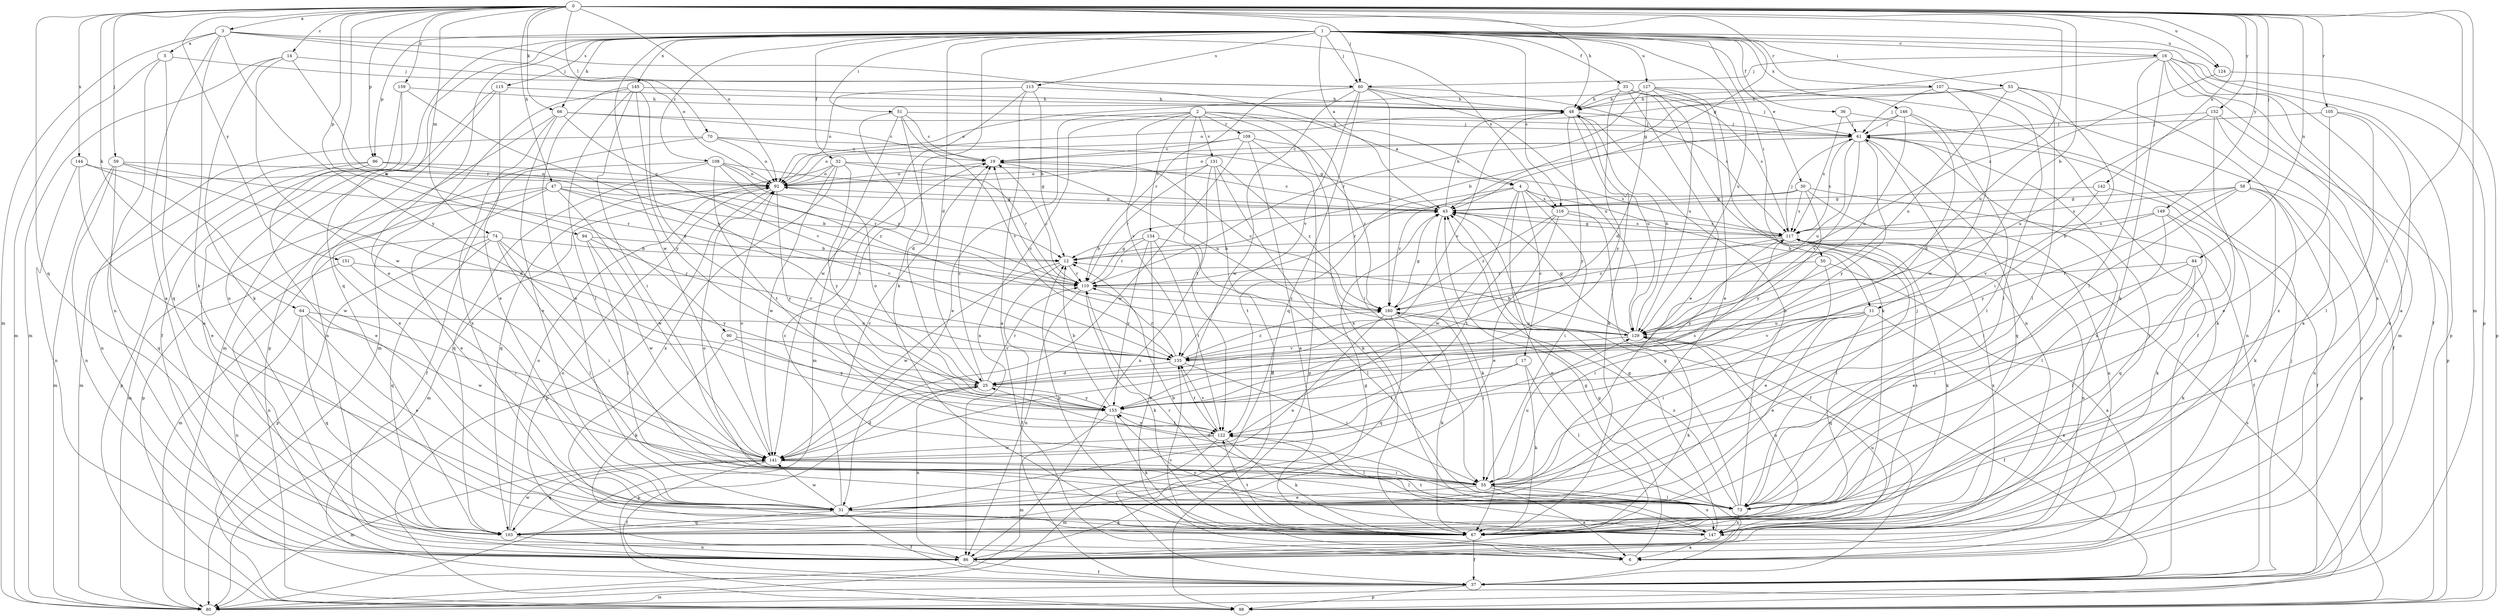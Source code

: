 strict digraph  {
0;
1;
2;
3;
4;
5;
6;
11;
12;
14;
16;
17;
19;
25;
30;
31;
32;
33;
36;
37;
43;
47;
48;
50;
51;
53;
55;
58;
59;
60;
61;
64;
66;
67;
70;
73;
74;
80;
84;
86;
90;
92;
94;
96;
98;
103;
105;
107;
108;
109;
110;
113;
115;
116;
117;
122;
124;
127;
129;
131;
134;
135;
141;
142;
144;
145;
146;
147;
149;
151;
152;
153;
159;
160;
0 -> 3  [label=a];
0 -> 11  [label=b];
0 -> 14  [label=c];
0 -> 43  [label=g];
0 -> 47  [label=h];
0 -> 48  [label=h];
0 -> 58  [label=j];
0 -> 59  [label=j];
0 -> 60  [label=j];
0 -> 64  [label=k];
0 -> 66  [label=k];
0 -> 70  [label=l];
0 -> 73  [label=l];
0 -> 74  [label=m];
0 -> 80  [label=m];
0 -> 84  [label=n];
0 -> 90  [label=o];
0 -> 92  [label=o];
0 -> 94  [label=p];
0 -> 96  [label=p];
0 -> 103  [label=q];
0 -> 105  [label=r];
0 -> 124  [label=u];
0 -> 142  [label=x];
0 -> 144  [label=x];
0 -> 149  [label=y];
0 -> 151  [label=y];
0 -> 152  [label=y];
0 -> 159  [label=z];
0 -> 160  [label=z];
1 -> 4  [label=a];
1 -> 16  [label=c];
1 -> 25  [label=d];
1 -> 30  [label=e];
1 -> 31  [label=e];
1 -> 32  [label=f];
1 -> 33  [label=f];
1 -> 36  [label=f];
1 -> 50  [label=i];
1 -> 51  [label=i];
1 -> 53  [label=i];
1 -> 60  [label=j];
1 -> 66  [label=k];
1 -> 67  [label=k];
1 -> 86  [label=n];
1 -> 96  [label=p];
1 -> 98  [label=p];
1 -> 103  [label=q];
1 -> 107  [label=r];
1 -> 108  [label=r];
1 -> 113  [label=s];
1 -> 115  [label=s];
1 -> 116  [label=s];
1 -> 124  [label=u];
1 -> 127  [label=u];
1 -> 129  [label=u];
1 -> 141  [label=w];
1 -> 145  [label=x];
1 -> 146  [label=x];
2 -> 4  [label=a];
2 -> 31  [label=e];
2 -> 55  [label=i];
2 -> 86  [label=n];
2 -> 109  [label=r];
2 -> 122  [label=t];
2 -> 131  [label=v];
2 -> 134  [label=v];
2 -> 135  [label=v];
2 -> 147  [label=x];
3 -> 5  [label=a];
3 -> 6  [label=a];
3 -> 43  [label=g];
3 -> 67  [label=k];
3 -> 80  [label=m];
3 -> 92  [label=o];
3 -> 116  [label=s];
3 -> 153  [label=y];
4 -> 11  [label=b];
4 -> 17  [label=c];
4 -> 55  [label=i];
4 -> 86  [label=n];
4 -> 116  [label=s];
4 -> 122  [label=t];
4 -> 141  [label=w];
4 -> 160  [label=z];
5 -> 60  [label=j];
5 -> 80  [label=m];
5 -> 86  [label=n];
5 -> 103  [label=q];
6 -> 43  [label=g];
6 -> 135  [label=v];
11 -> 6  [label=a];
11 -> 31  [label=e];
11 -> 55  [label=i];
11 -> 103  [label=q];
11 -> 129  [label=u];
11 -> 135  [label=v];
12 -> 37  [label=f];
12 -> 110  [label=r];
12 -> 141  [label=w];
14 -> 60  [label=j];
14 -> 67  [label=k];
14 -> 80  [label=m];
14 -> 110  [label=r];
14 -> 141  [label=w];
16 -> 6  [label=a];
16 -> 37  [label=f];
16 -> 43  [label=g];
16 -> 60  [label=j];
16 -> 67  [label=k];
16 -> 73  [label=l];
16 -> 80  [label=m];
16 -> 98  [label=p];
16 -> 147  [label=x];
17 -> 25  [label=d];
17 -> 67  [label=k];
17 -> 73  [label=l];
17 -> 122  [label=t];
19 -> 92  [label=o];
19 -> 129  [label=u];
25 -> 19  [label=c];
25 -> 86  [label=n];
25 -> 92  [label=o];
25 -> 98  [label=p];
25 -> 110  [label=r];
25 -> 153  [label=y];
30 -> 37  [label=f];
30 -> 43  [label=g];
30 -> 86  [label=n];
30 -> 110  [label=r];
30 -> 117  [label=s];
30 -> 153  [label=y];
31 -> 19  [label=c];
31 -> 37  [label=f];
31 -> 67  [label=k];
31 -> 103  [label=q];
31 -> 141  [label=w];
32 -> 92  [label=o];
32 -> 103  [label=q];
32 -> 110  [label=r];
32 -> 117  [label=s];
32 -> 141  [label=w];
32 -> 147  [label=x];
32 -> 153  [label=y];
33 -> 31  [label=e];
33 -> 48  [label=h];
33 -> 61  [label=j];
33 -> 86  [label=n];
33 -> 117  [label=s];
33 -> 153  [label=y];
36 -> 61  [label=j];
36 -> 86  [label=n];
36 -> 117  [label=s];
37 -> 43  [label=g];
37 -> 61  [label=j];
37 -> 80  [label=m];
37 -> 98  [label=p];
43 -> 19  [label=c];
43 -> 48  [label=h];
43 -> 67  [label=k];
43 -> 117  [label=s];
47 -> 12  [label=b];
47 -> 31  [label=e];
47 -> 43  [label=g];
47 -> 80  [label=m];
47 -> 98  [label=p];
47 -> 135  [label=v];
47 -> 141  [label=w];
48 -> 61  [label=j];
48 -> 67  [label=k];
48 -> 129  [label=u];
48 -> 135  [label=v];
48 -> 153  [label=y];
50 -> 6  [label=a];
50 -> 31  [label=e];
50 -> 55  [label=i];
50 -> 110  [label=r];
51 -> 19  [label=c];
51 -> 25  [label=d];
51 -> 61  [label=j];
51 -> 80  [label=m];
51 -> 122  [label=t];
51 -> 135  [label=v];
53 -> 48  [label=h];
53 -> 55  [label=i];
53 -> 73  [label=l];
53 -> 92  [label=o];
53 -> 129  [label=u];
53 -> 147  [label=x];
55 -> 6  [label=a];
55 -> 19  [label=c];
55 -> 25  [label=d];
55 -> 31  [label=e];
55 -> 61  [label=j];
55 -> 73  [label=l];
55 -> 129  [label=u];
55 -> 147  [label=x];
58 -> 43  [label=g];
58 -> 55  [label=i];
58 -> 67  [label=k];
58 -> 86  [label=n];
58 -> 98  [label=p];
58 -> 117  [label=s];
58 -> 153  [label=y];
59 -> 25  [label=d];
59 -> 80  [label=m];
59 -> 86  [label=n];
59 -> 92  [label=o];
59 -> 103  [label=q];
59 -> 110  [label=r];
60 -> 48  [label=h];
60 -> 103  [label=q];
60 -> 110  [label=r];
60 -> 117  [label=s];
60 -> 129  [label=u];
60 -> 135  [label=v];
60 -> 141  [label=w];
60 -> 160  [label=z];
61 -> 19  [label=c];
61 -> 92  [label=o];
61 -> 103  [label=q];
61 -> 117  [label=s];
61 -> 129  [label=u];
61 -> 135  [label=v];
61 -> 147  [label=x];
61 -> 153  [label=y];
64 -> 31  [label=e];
64 -> 86  [label=n];
64 -> 103  [label=q];
64 -> 129  [label=u];
64 -> 141  [label=w];
66 -> 19  [label=c];
66 -> 31  [label=e];
66 -> 61  [label=j];
66 -> 86  [label=n];
66 -> 135  [label=v];
66 -> 147  [label=x];
67 -> 12  [label=b];
67 -> 37  [label=f];
67 -> 110  [label=r];
67 -> 117  [label=s];
67 -> 122  [label=t];
67 -> 129  [label=u];
70 -> 19  [label=c];
70 -> 31  [label=e];
70 -> 43  [label=g];
70 -> 86  [label=n];
70 -> 92  [label=o];
73 -> 43  [label=g];
73 -> 48  [label=h];
73 -> 92  [label=o];
73 -> 147  [label=x];
73 -> 160  [label=z];
74 -> 12  [label=b];
74 -> 55  [label=i];
74 -> 73  [label=l];
74 -> 80  [label=m];
74 -> 98  [label=p];
74 -> 103  [label=q];
74 -> 153  [label=y];
84 -> 31  [label=e];
84 -> 55  [label=i];
84 -> 67  [label=k];
84 -> 73  [label=l];
84 -> 110  [label=r];
86 -> 37  [label=f];
86 -> 43  [label=g];
86 -> 92  [label=o];
86 -> 129  [label=u];
90 -> 67  [label=k];
90 -> 135  [label=v];
90 -> 153  [label=y];
92 -> 43  [label=g];
92 -> 80  [label=m];
92 -> 98  [label=p];
92 -> 153  [label=y];
94 -> 12  [label=b];
94 -> 73  [label=l];
94 -> 135  [label=v];
94 -> 141  [label=w];
96 -> 31  [label=e];
96 -> 80  [label=m];
96 -> 92  [label=o];
96 -> 98  [label=p];
96 -> 110  [label=r];
98 -> 117  [label=s];
103 -> 86  [label=n];
103 -> 92  [label=o];
103 -> 141  [label=w];
105 -> 31  [label=e];
105 -> 61  [label=j];
105 -> 73  [label=l];
105 -> 147  [label=x];
107 -> 6  [label=a];
107 -> 48  [label=h];
107 -> 61  [label=j];
107 -> 73  [label=l];
107 -> 141  [label=w];
108 -> 37  [label=f];
108 -> 43  [label=g];
108 -> 92  [label=o];
108 -> 103  [label=q];
108 -> 110  [label=r];
108 -> 122  [label=t];
108 -> 160  [label=z];
109 -> 6  [label=a];
109 -> 19  [label=c];
109 -> 92  [label=o];
109 -> 98  [label=p];
109 -> 141  [label=w];
109 -> 160  [label=z];
110 -> 19  [label=c];
110 -> 43  [label=g];
110 -> 67  [label=k];
110 -> 86  [label=n];
110 -> 160  [label=z];
113 -> 6  [label=a];
113 -> 12  [label=b];
113 -> 48  [label=h];
113 -> 92  [label=o];
113 -> 141  [label=w];
115 -> 31  [label=e];
115 -> 48  [label=h];
115 -> 80  [label=m];
115 -> 98  [label=p];
116 -> 31  [label=e];
116 -> 37  [label=f];
116 -> 117  [label=s];
116 -> 122  [label=t];
116 -> 160  [label=z];
117 -> 12  [label=b];
117 -> 43  [label=g];
117 -> 61  [label=j];
117 -> 67  [label=k];
117 -> 73  [label=l];
117 -> 86  [label=n];
117 -> 147  [label=x];
117 -> 153  [label=y];
117 -> 160  [label=z];
122 -> 67  [label=k];
122 -> 73  [label=l];
122 -> 80  [label=m];
122 -> 117  [label=s];
122 -> 135  [label=v];
122 -> 141  [label=w];
122 -> 153  [label=y];
124 -> 98  [label=p];
124 -> 129  [label=u];
127 -> 25  [label=d];
127 -> 31  [label=e];
127 -> 37  [label=f];
127 -> 48  [label=h];
127 -> 67  [label=k];
127 -> 92  [label=o];
127 -> 110  [label=r];
127 -> 129  [label=u];
129 -> 12  [label=b];
129 -> 19  [label=c];
129 -> 37  [label=f];
129 -> 43  [label=g];
129 -> 48  [label=h];
129 -> 67  [label=k];
129 -> 135  [label=v];
131 -> 37  [label=f];
131 -> 67  [label=k];
131 -> 86  [label=n];
131 -> 92  [label=o];
131 -> 110  [label=r];
131 -> 160  [label=z];
134 -> 6  [label=a];
134 -> 12  [label=b];
134 -> 73  [label=l];
134 -> 110  [label=r];
134 -> 122  [label=t];
134 -> 153  [label=y];
135 -> 25  [label=d];
135 -> 55  [label=i];
135 -> 110  [label=r];
135 -> 122  [label=t];
135 -> 160  [label=z];
141 -> 25  [label=d];
141 -> 37  [label=f];
141 -> 55  [label=i];
141 -> 73  [label=l];
141 -> 80  [label=m];
141 -> 92  [label=o];
141 -> 103  [label=q];
142 -> 37  [label=f];
142 -> 43  [label=g];
142 -> 135  [label=v];
144 -> 31  [label=e];
144 -> 86  [label=n];
144 -> 92  [label=o];
144 -> 141  [label=w];
145 -> 25  [label=d];
145 -> 31  [label=e];
145 -> 48  [label=h];
145 -> 55  [label=i];
145 -> 73  [label=l];
145 -> 80  [label=m];
145 -> 153  [label=y];
146 -> 12  [label=b];
146 -> 25  [label=d];
146 -> 61  [label=j];
146 -> 73  [label=l];
146 -> 129  [label=u];
147 -> 6  [label=a];
147 -> 12  [label=b];
147 -> 43  [label=g];
147 -> 61  [label=j];
147 -> 122  [label=t];
147 -> 153  [label=y];
149 -> 12  [label=b];
149 -> 67  [label=k];
149 -> 73  [label=l];
149 -> 103  [label=q];
149 -> 117  [label=s];
151 -> 55  [label=i];
151 -> 86  [label=n];
151 -> 110  [label=r];
152 -> 37  [label=f];
152 -> 61  [label=j];
152 -> 67  [label=k];
152 -> 98  [label=p];
152 -> 129  [label=u];
153 -> 12  [label=b];
153 -> 67  [label=k];
153 -> 80  [label=m];
153 -> 122  [label=t];
159 -> 6  [label=a];
159 -> 37  [label=f];
159 -> 48  [label=h];
159 -> 135  [label=v];
160 -> 19  [label=c];
160 -> 31  [label=e];
160 -> 43  [label=g];
160 -> 55  [label=i];
160 -> 67  [label=k];
160 -> 103  [label=q];
160 -> 129  [label=u];
}
